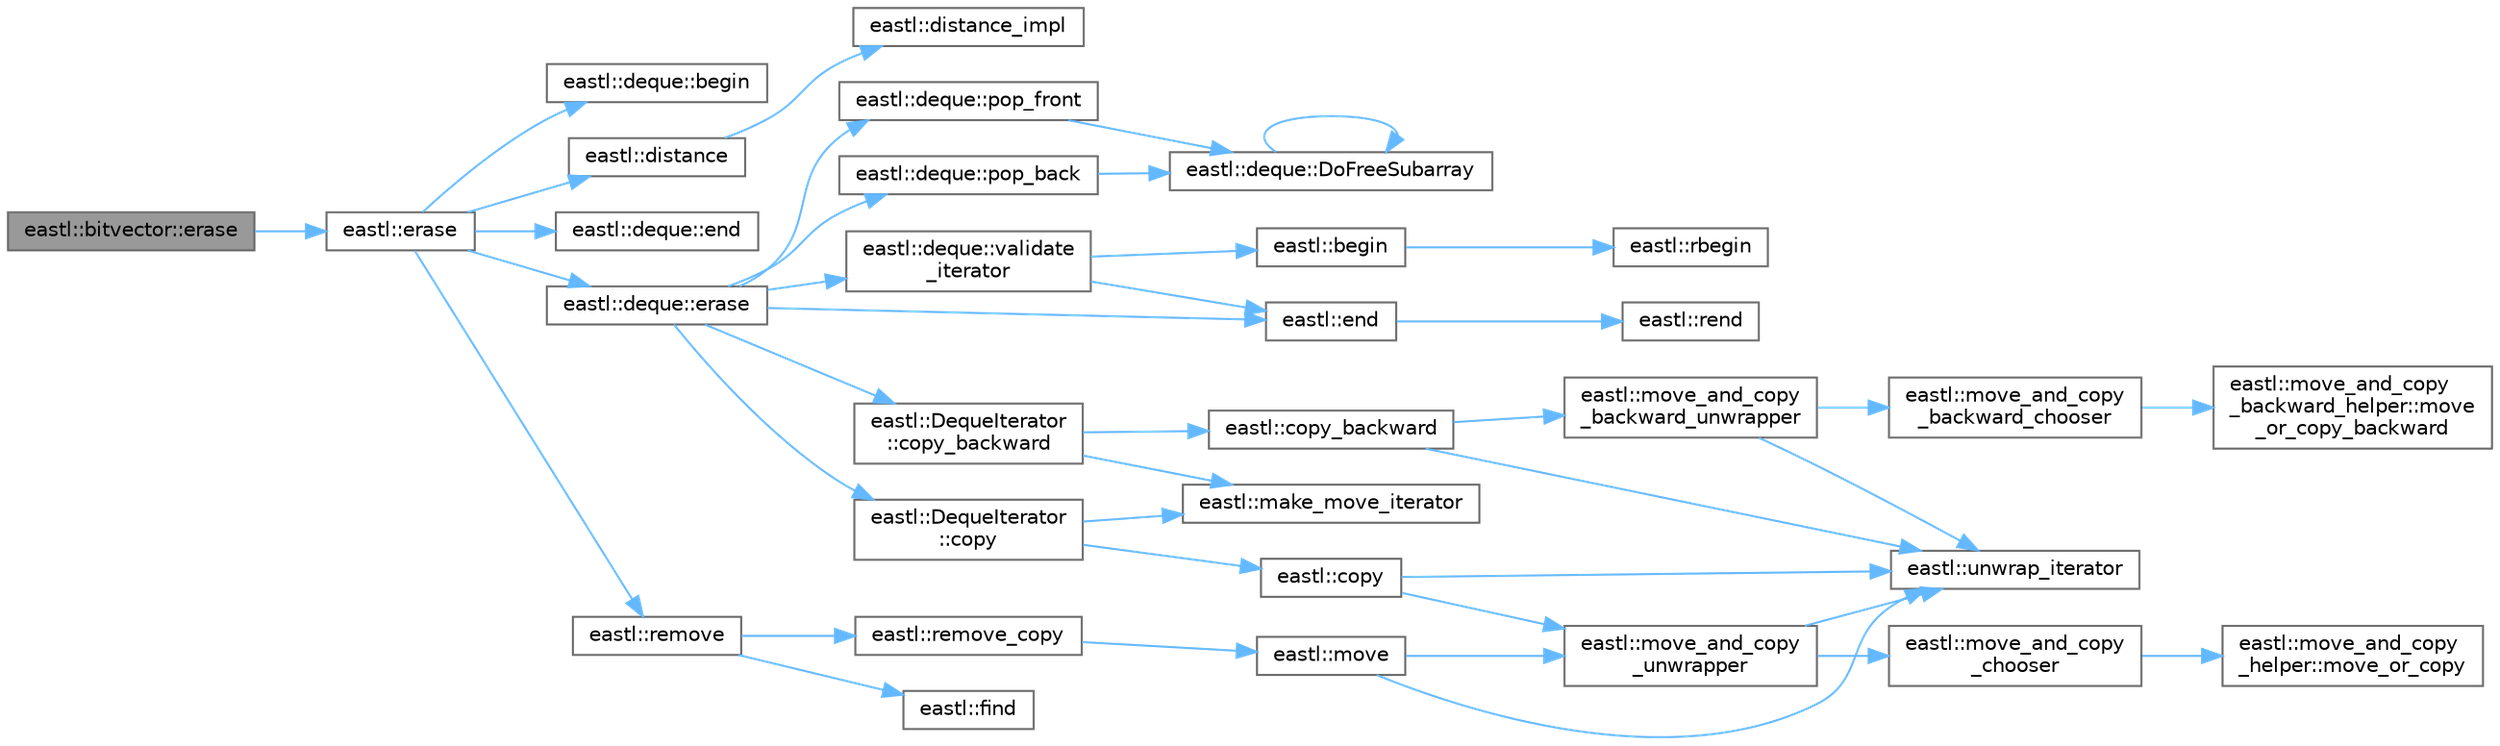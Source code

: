 digraph "eastl::bitvector::erase"
{
 // LATEX_PDF_SIZE
  bgcolor="transparent";
  edge [fontname=Helvetica,fontsize=10,labelfontname=Helvetica,labelfontsize=10];
  node [fontname=Helvetica,fontsize=10,shape=box,height=0.2,width=0.4];
  rankdir="LR";
  Node1 [id="Node000001",label="eastl::bitvector::erase",height=0.2,width=0.4,color="gray40", fillcolor="grey60", style="filled", fontcolor="black",tooltip=" "];
  Node1 -> Node2 [id="edge40_Node000001_Node000002",color="steelblue1",style="solid",tooltip=" "];
  Node2 [id="Node000002",label="eastl::erase",height=0.2,width=0.4,color="grey40", fillcolor="white", style="filled",URL="$namespaceeastl.html#a75d8cac5cad3f9f56a904885dfe232c4",tooltip=" "];
  Node2 -> Node3 [id="edge41_Node000002_Node000003",color="steelblue1",style="solid",tooltip=" "];
  Node3 [id="Node000003",label="eastl::deque::begin",height=0.2,width=0.4,color="grey40", fillcolor="white", style="filled",URL="$classeastl_1_1deque.html#a8ea00f097d756ef0a153e15c2aceb89b",tooltip=" "];
  Node2 -> Node4 [id="edge42_Node000002_Node000004",color="steelblue1",style="solid",tooltip=" "];
  Node4 [id="Node000004",label="eastl::distance",height=0.2,width=0.4,color="grey40", fillcolor="white", style="filled",URL="$namespaceeastl.html#ab917da722315c1690092f5014763fa32",tooltip=" "];
  Node4 -> Node5 [id="edge43_Node000004_Node000005",color="steelblue1",style="solid",tooltip=" "];
  Node5 [id="Node000005",label="eastl::distance_impl",height=0.2,width=0.4,color="grey40", fillcolor="white", style="filled",URL="$namespaceeastl.html#abecf463555859450615dad4a1887f777",tooltip=" "];
  Node2 -> Node6 [id="edge44_Node000002_Node000006",color="steelblue1",style="solid",tooltip=" "];
  Node6 [id="Node000006",label="eastl::deque::end",height=0.2,width=0.4,color="grey40", fillcolor="white", style="filled",URL="$classeastl_1_1deque.html#ae10bd626b07167a7b99a79fccc0590a0",tooltip=" "];
  Node2 -> Node7 [id="edge45_Node000002_Node000007",color="steelblue1",style="solid",tooltip=" "];
  Node7 [id="Node000007",label="eastl::deque::erase",height=0.2,width=0.4,color="grey40", fillcolor="white", style="filled",URL="$classeastl_1_1deque.html#a64ca0e2de1e2eabcf11019b015d9fd8a",tooltip=" "];
  Node7 -> Node8 [id="edge46_Node000007_Node000008",color="steelblue1",style="solid",tooltip=" "];
  Node8 [id="Node000008",label="eastl::DequeIterator\l::copy",height=0.2,width=0.4,color="grey40", fillcolor="white", style="filled",URL="$structeastl_1_1_deque_iterator.html#a2d76faa7637c6cd1da64bea7e72db0ca",tooltip=" "];
  Node8 -> Node9 [id="edge47_Node000008_Node000009",color="steelblue1",style="solid",tooltip=" "];
  Node9 [id="Node000009",label="eastl::copy",height=0.2,width=0.4,color="grey40", fillcolor="white", style="filled",URL="$namespaceeastl.html#a3df94cc41821710012e6719792d30db3",tooltip=" "];
  Node9 -> Node10 [id="edge48_Node000009_Node000010",color="steelblue1",style="solid",tooltip=" "];
  Node10 [id="Node000010",label="eastl::move_and_copy\l_unwrapper",height=0.2,width=0.4,color="grey40", fillcolor="white", style="filled",URL="$namespaceeastl.html#a661e609e51ae177a723acb076d9fcb52",tooltip=" "];
  Node10 -> Node11 [id="edge49_Node000010_Node000011",color="steelblue1",style="solid",tooltip=" "];
  Node11 [id="Node000011",label="eastl::move_and_copy\l_chooser",height=0.2,width=0.4,color="grey40", fillcolor="white", style="filled",URL="$namespaceeastl.html#a69a59b58a0b86c06c81fd89a94cff90d",tooltip=" "];
  Node11 -> Node12 [id="edge50_Node000011_Node000012",color="steelblue1",style="solid",tooltip=" "];
  Node12 [id="Node000012",label="eastl::move_and_copy\l_helper::move_or_copy",height=0.2,width=0.4,color="grey40", fillcolor="white", style="filled",URL="$structeastl_1_1move__and__copy__helper.html#aa9de7d135fbe5ddb02a94513283cf77b",tooltip=" "];
  Node10 -> Node13 [id="edge51_Node000010_Node000013",color="steelblue1",style="solid",tooltip=" "];
  Node13 [id="Node000013",label="eastl::unwrap_iterator",height=0.2,width=0.4,color="grey40", fillcolor="white", style="filled",URL="$namespaceeastl.html#a82f343209a121c16468a124327e2d303",tooltip=" "];
  Node9 -> Node13 [id="edge52_Node000009_Node000013",color="steelblue1",style="solid",tooltip=" "];
  Node8 -> Node14 [id="edge53_Node000008_Node000014",color="steelblue1",style="solid",tooltip=" "];
  Node14 [id="Node000014",label="eastl::make_move_iterator",height=0.2,width=0.4,color="grey40", fillcolor="white", style="filled",URL="$namespaceeastl.html#a66c2db3ce0c6f08a67e1a8de6bab0629",tooltip=" "];
  Node7 -> Node15 [id="edge54_Node000007_Node000015",color="steelblue1",style="solid",tooltip=" "];
  Node15 [id="Node000015",label="eastl::DequeIterator\l::copy_backward",height=0.2,width=0.4,color="grey40", fillcolor="white", style="filled",URL="$structeastl_1_1_deque_iterator.html#a9c0676dfc81f97b61355929c6edc869b",tooltip=" "];
  Node15 -> Node16 [id="edge55_Node000015_Node000016",color="steelblue1",style="solid",tooltip=" "];
  Node16 [id="Node000016",label="eastl::copy_backward",height=0.2,width=0.4,color="grey40", fillcolor="white", style="filled",URL="$namespaceeastl.html#aeb3075340f64f7a1dfbf0a718f8e1b38",tooltip=" "];
  Node16 -> Node17 [id="edge56_Node000016_Node000017",color="steelblue1",style="solid",tooltip=" "];
  Node17 [id="Node000017",label="eastl::move_and_copy\l_backward_unwrapper",height=0.2,width=0.4,color="grey40", fillcolor="white", style="filled",URL="$namespaceeastl.html#a56fe66c9daa100ad69dc4a025077621e",tooltip=" "];
  Node17 -> Node18 [id="edge57_Node000017_Node000018",color="steelblue1",style="solid",tooltip=" "];
  Node18 [id="Node000018",label="eastl::move_and_copy\l_backward_chooser",height=0.2,width=0.4,color="grey40", fillcolor="white", style="filled",URL="$namespaceeastl.html#a2c6f53395a2d3bbf86a492763ec8862d",tooltip=" "];
  Node18 -> Node19 [id="edge58_Node000018_Node000019",color="steelblue1",style="solid",tooltip=" "];
  Node19 [id="Node000019",label="eastl::move_and_copy\l_backward_helper::move\l_or_copy_backward",height=0.2,width=0.4,color="grey40", fillcolor="white", style="filled",URL="$structeastl_1_1move__and__copy__backward__helper.html#a35df939bc2be5eaa1eae030847c21ea2",tooltip=" "];
  Node17 -> Node13 [id="edge59_Node000017_Node000013",color="steelblue1",style="solid",tooltip=" "];
  Node16 -> Node13 [id="edge60_Node000016_Node000013",color="steelblue1",style="solid",tooltip=" "];
  Node15 -> Node14 [id="edge61_Node000015_Node000014",color="steelblue1",style="solid",tooltip=" "];
  Node7 -> Node20 [id="edge62_Node000007_Node000020",color="steelblue1",style="solid",tooltip=" "];
  Node20 [id="Node000020",label="eastl::end",height=0.2,width=0.4,color="grey40", fillcolor="white", style="filled",URL="$namespaceeastl.html#a015a7329c4b84d454b87496532739b69",tooltip=" "];
  Node20 -> Node21 [id="edge63_Node000020_Node000021",color="steelblue1",style="solid",tooltip=" "];
  Node21 [id="Node000021",label="eastl::rend",height=0.2,width=0.4,color="grey40", fillcolor="white", style="filled",URL="$namespaceeastl.html#ac08b3f3f0eb349df6dc6475d5c8df724",tooltip=" "];
  Node7 -> Node22 [id="edge64_Node000007_Node000022",color="steelblue1",style="solid",tooltip=" "];
  Node22 [id="Node000022",label="eastl::deque::pop_back",height=0.2,width=0.4,color="grey40", fillcolor="white", style="filled",URL="$classeastl_1_1deque.html#abd4a77a0fe3e658d7098267e17c813ce",tooltip=" "];
  Node22 -> Node23 [id="edge65_Node000022_Node000023",color="steelblue1",style="solid",tooltip=" "];
  Node23 [id="Node000023",label="eastl::deque::DoFreeSubarray",height=0.2,width=0.4,color="grey40", fillcolor="white", style="filled",URL="$classeastl_1_1deque.html#a52c0ccd6cc89708e9adf30630fc673b3",tooltip=" "];
  Node23 -> Node23 [id="edge66_Node000023_Node000023",color="steelblue1",style="solid",tooltip=" "];
  Node7 -> Node24 [id="edge67_Node000007_Node000024",color="steelblue1",style="solid",tooltip=" "];
  Node24 [id="Node000024",label="eastl::deque::pop_front",height=0.2,width=0.4,color="grey40", fillcolor="white", style="filled",URL="$classeastl_1_1deque.html#a547e7b4b1e966a69253c9c50b5c005ab",tooltip=" "];
  Node24 -> Node23 [id="edge68_Node000024_Node000023",color="steelblue1",style="solid",tooltip=" "];
  Node7 -> Node25 [id="edge69_Node000007_Node000025",color="steelblue1",style="solid",tooltip=" "];
  Node25 [id="Node000025",label="eastl::deque::validate\l_iterator",height=0.2,width=0.4,color="grey40", fillcolor="white", style="filled",URL="$classeastl_1_1deque.html#af9c998ed44e40aa8b9367ff3a16d6c44",tooltip=" "];
  Node25 -> Node26 [id="edge70_Node000025_Node000026",color="steelblue1",style="solid",tooltip=" "];
  Node26 [id="Node000026",label="eastl::begin",height=0.2,width=0.4,color="grey40", fillcolor="white", style="filled",URL="$namespaceeastl.html#a5416077556bbc43ecf1cdbab7b44c386",tooltip=" "];
  Node26 -> Node27 [id="edge71_Node000026_Node000027",color="steelblue1",style="solid",tooltip=" "];
  Node27 [id="Node000027",label="eastl::rbegin",height=0.2,width=0.4,color="grey40", fillcolor="white", style="filled",URL="$namespaceeastl.html#a9ba06f406320b604f73c79812da2e3c4",tooltip=" "];
  Node25 -> Node20 [id="edge72_Node000025_Node000020",color="steelblue1",style="solid",tooltip=" "];
  Node2 -> Node28 [id="edge73_Node000002_Node000028",color="steelblue1",style="solid",tooltip=" "];
  Node28 [id="Node000028",label="eastl::remove",height=0.2,width=0.4,color="grey40", fillcolor="white", style="filled",URL="$namespaceeastl.html#a1b3d2af5677205f2e7f9c0ddd434396a",tooltip=" "];
  Node28 -> Node29 [id="edge74_Node000028_Node000029",color="steelblue1",style="solid",tooltip=" "];
  Node29 [id="Node000029",label="eastl::find",height=0.2,width=0.4,color="grey40", fillcolor="white", style="filled",URL="$namespaceeastl.html#a23d0611e8e0db77c52a142b65d7522c4",tooltip=" "];
  Node28 -> Node30 [id="edge75_Node000028_Node000030",color="steelblue1",style="solid",tooltip=" "];
  Node30 [id="Node000030",label="eastl::remove_copy",height=0.2,width=0.4,color="grey40", fillcolor="white", style="filled",URL="$namespaceeastl.html#a45664812c389182951e646de5d2fc640",tooltip=" "];
  Node30 -> Node31 [id="edge76_Node000030_Node000031",color="steelblue1",style="solid",tooltip=" "];
  Node31 [id="Node000031",label="eastl::move",height=0.2,width=0.4,color="grey40", fillcolor="white", style="filled",URL="$namespaceeastl.html#a58ada88d74ffe16bba892a0ccccc8aba",tooltip=" "];
  Node31 -> Node10 [id="edge77_Node000031_Node000010",color="steelblue1",style="solid",tooltip=" "];
  Node31 -> Node13 [id="edge78_Node000031_Node000013",color="steelblue1",style="solid",tooltip=" "];
}
